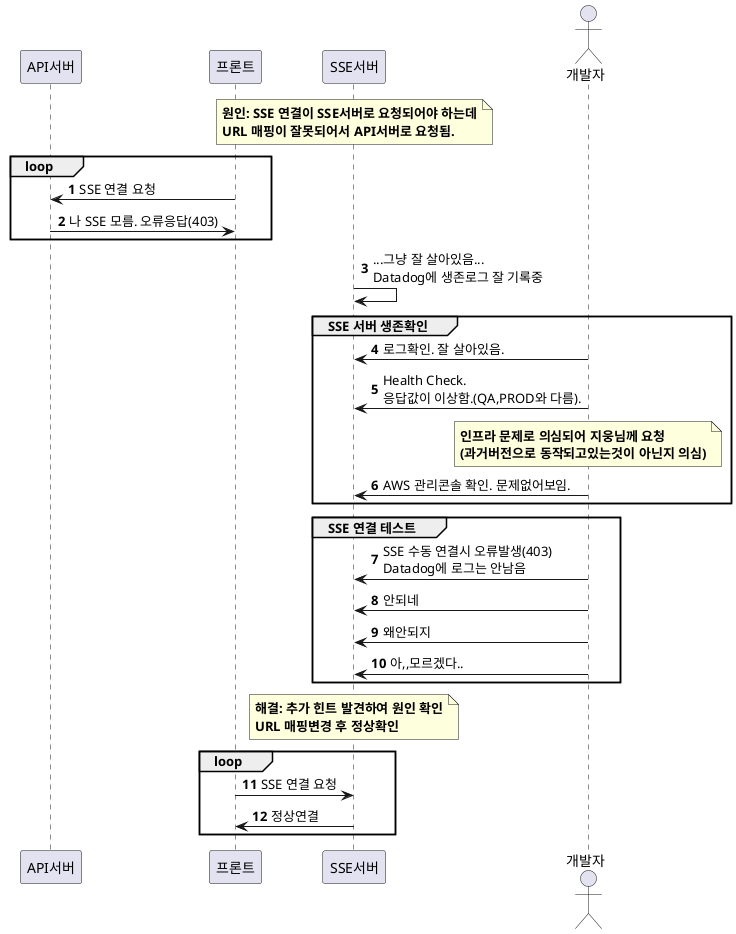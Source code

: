 @startuml
'https://plantuml.com/sequence-diagram
autonumber
participant API서버
participant 프론트
participant SSE서버
actor 개발자

note over SSE서버: **원인: SSE 연결이 SSE서버로 요청되어야 하는데**\n**URL 매핑이 잘못되어서 API서버로 요청됨.**
loop
  API서버 <- 프론트: SSE 연결 요청
  API서버 -> 프론트: 나 SSE 모름. 오류응답(403)
end

SSE서버 -> SSE서버: ...그냥 잘 살아있음...\nDatadog에 생존로그 잘 기록중
group SSE 서버 생존확인
개발자 -> SSE서버: 로그확인. 잘 살아있음.
개발자 -> SSE서버: Health Check. \n응답값이 이상함.(QA,PROD와 다름).
note over 개발자: **인프라 문제로 의심되어 지웅님께 요청**\n**(과거버전으로 동작되고있는것이 아닌지 의심)**
개발자 -> SSE서버: AWS 관리콘솔 확인. 문제없어보임.
end

group SSE 연결 테스트
개발자 -> SSE서버: SSE 수동 연결시 오류발생(403)\nDatadog에 로그는 안남음
개발자 -> SSE서버: 안되네
개발자 -> SSE서버: 왜안되지
개발자 -> SSE서버: 아,,모르겠다..
end

note over SSE서버: **해결: 추가 힌트 발견하여 원인 확인**\n**URL 매핑변경 후 정상확인**
loop
  SSE서버 <- 프론트: SSE 연결 요청
  SSE서버 -> 프론트: 정상연결
end
@enduml